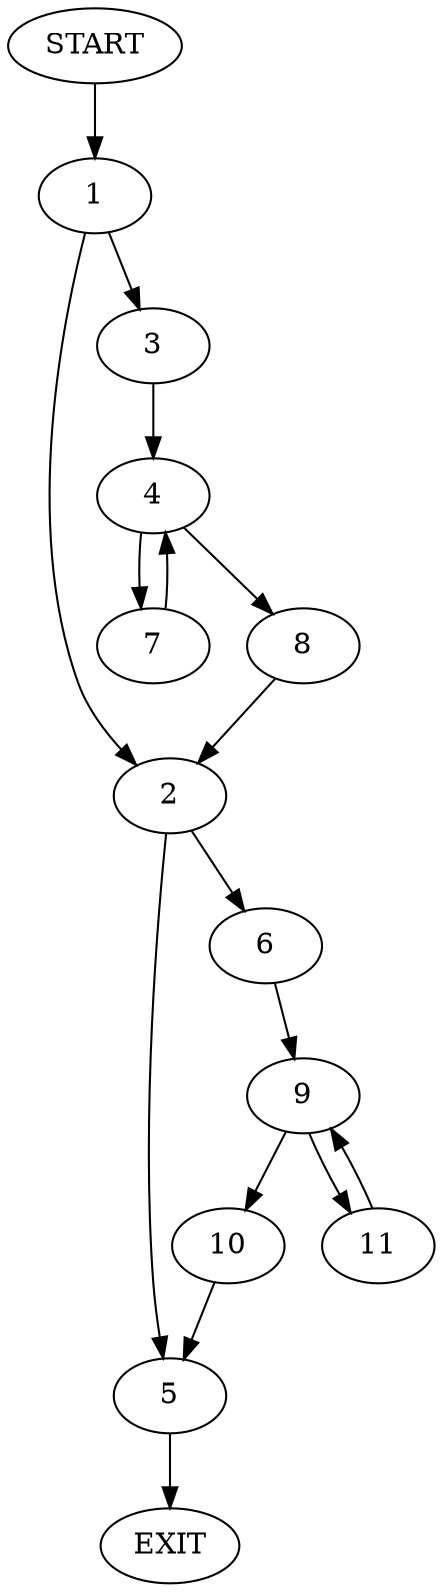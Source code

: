 digraph {
0 [label="START"]
12 [label="EXIT"]
0 -> 1
1 -> 2
1 -> 3
3 -> 4
2 -> 5
2 -> 6
4 -> 7
4 -> 8
7 -> 4
8 -> 2
5 -> 12
6 -> 9
9 -> 10
9 -> 11
11 -> 9
10 -> 5
}
